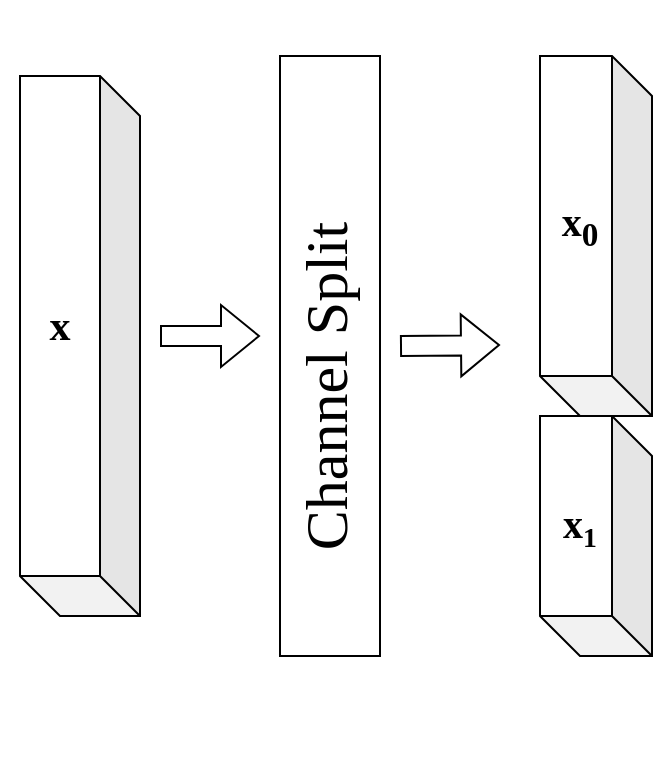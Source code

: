 <mxfile version="25.0.3">
  <diagram name="第 1 页" id="JiPXwJTJXFG5wIBRrole">
    <mxGraphModel dx="1050" dy="1691" grid="1" gridSize="10" guides="1" tooltips="1" connect="1" arrows="1" fold="1" page="1" pageScale="1" pageWidth="827" pageHeight="1169" math="0" shadow="0">
      <root>
        <mxCell id="0" />
        <mxCell id="1" parent="0" />
        <mxCell id="Ka6zoIv5gAv9ayU1NSag-5" value="" style="shape=flexArrow;endArrow=classic;html=1;rounded=0;exitX=1;exitY=0.5;exitDx=0;exitDy=0;" edge="1" parent="1">
          <mxGeometry width="50" height="50" relative="1" as="geometry">
            <mxPoint x="120" y="160" as="sourcePoint" />
            <mxPoint x="170" y="160" as="targetPoint" />
          </mxGeometry>
        </mxCell>
        <mxCell id="Ka6zoIv5gAv9ayU1NSag-7" value="" style="shape=cube;whiteSpace=wrap;html=1;boundedLbl=1;backgroundOutline=1;darkOpacity=0.05;darkOpacity2=0.1;rotation=-180;" vertex="1" parent="1">
          <mxGeometry x="50" y="30" width="60" height="270" as="geometry" />
        </mxCell>
        <mxCell id="Ka6zoIv5gAv9ayU1NSag-8" value="&lt;font style=&quot;font-size: 21px;&quot; face=&quot;Times New Roman&quot;&gt;&lt;b&gt;x&lt;/b&gt;&lt;/font&gt;" style="text;html=1;align=center;verticalAlign=middle;whiteSpace=wrap;rounded=0;" vertex="1" parent="1">
          <mxGeometry x="40" y="140" width="60" height="30" as="geometry" />
        </mxCell>
        <mxCell id="Ka6zoIv5gAv9ayU1NSag-11" value="" style="rounded=0;whiteSpace=wrap;html=1;" vertex="1" parent="1">
          <mxGeometry x="180" y="20" width="50" height="300" as="geometry" />
        </mxCell>
        <mxCell id="Ka6zoIv5gAv9ayU1NSag-12" value="&lt;font style=&quot;font-size: 30px;&quot; face=&quot;Times New Roman&quot;&gt;Channel Split&lt;/font&gt;" style="text;html=1;align=center;verticalAlign=middle;whiteSpace=wrap;rounded=0;rotation=-90;" vertex="1" parent="1">
          <mxGeometry x="10" y="150" width="385" height="70" as="geometry" />
        </mxCell>
        <mxCell id="Ka6zoIv5gAv9ayU1NSag-13" value="" style="shape=cube;whiteSpace=wrap;html=1;boundedLbl=1;backgroundOutline=1;darkOpacity=0.05;darkOpacity2=0.1;rotation=-180;" vertex="1" parent="1">
          <mxGeometry x="310" y="20" width="56" height="180" as="geometry" />
        </mxCell>
        <mxCell id="Ka6zoIv5gAv9ayU1NSag-14" value="" style="shape=cube;whiteSpace=wrap;html=1;boundedLbl=1;backgroundOutline=1;darkOpacity=0.05;darkOpacity2=0.1;rotation=-180;" vertex="1" parent="1">
          <mxGeometry x="310" y="200" width="56" height="120" as="geometry" />
        </mxCell>
        <mxCell id="Ka6zoIv5gAv9ayU1NSag-15" value="" style="shape=flexArrow;endArrow=classic;html=1;rounded=0;" edge="1" parent="1">
          <mxGeometry width="50" height="50" relative="1" as="geometry">
            <mxPoint x="240" y="165" as="sourcePoint" />
            <mxPoint x="290" y="164.5" as="targetPoint" />
          </mxGeometry>
        </mxCell>
        <mxCell id="Ka6zoIv5gAv9ayU1NSag-16" value="&lt;font style=&quot;font-size: 20px;&quot; face=&quot;Times New Roman&quot;&gt;&lt;b&gt;x&lt;sub style=&quot;&quot;&gt;0&lt;/sub&gt;&lt;/b&gt;&lt;/font&gt;" style="text;html=1;align=center;verticalAlign=middle;whiteSpace=wrap;rounded=0;" vertex="1" parent="1">
          <mxGeometry x="300" y="90" width="60" height="30" as="geometry" />
        </mxCell>
        <mxCell id="Ka6zoIv5gAv9ayU1NSag-17" value="&lt;font style=&quot;&quot; face=&quot;Times New Roman&quot;&gt;&lt;b style=&quot;&quot;&gt;&lt;span style=&quot;font-size: 20px;&quot;&gt;x&lt;/span&gt;&lt;span style=&quot;font-size: 16.667px;&quot;&gt;&lt;sub&gt;1&lt;/sub&gt;&lt;/span&gt;&lt;/b&gt;&lt;/font&gt;" style="text;html=1;align=center;verticalAlign=middle;whiteSpace=wrap;rounded=0;" vertex="1" parent="1">
          <mxGeometry x="300" y="240" width="60" height="30" as="geometry" />
        </mxCell>
      </root>
    </mxGraphModel>
  </diagram>
</mxfile>
